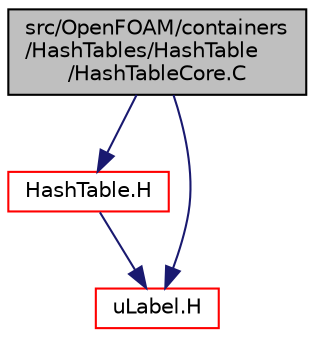 digraph "src/OpenFOAM/containers/HashTables/HashTable/HashTableCore.C"
{
  bgcolor="transparent";
  edge [fontname="Helvetica",fontsize="10",labelfontname="Helvetica",labelfontsize="10"];
  node [fontname="Helvetica",fontsize="10",shape=record];
  Node0 [label="src/OpenFOAM/containers\l/HashTables/HashTable\l/HashTableCore.C",height=0.2,width=0.4,color="black", fillcolor="grey75", style="filled", fontcolor="black"];
  Node0 -> Node1 [color="midnightblue",fontsize="10",style="solid",fontname="Helvetica"];
  Node1 [label="HashTable.H",height=0.2,width=0.4,color="red",URL="$a09179.html"];
  Node1 -> Node23 [color="midnightblue",fontsize="10",style="solid",fontname="Helvetica"];
  Node23 [label="uLabel.H",height=0.2,width=0.4,color="red",URL="$a13190.html"];
  Node0 -> Node23 [color="midnightblue",fontsize="10",style="solid",fontname="Helvetica"];
}
